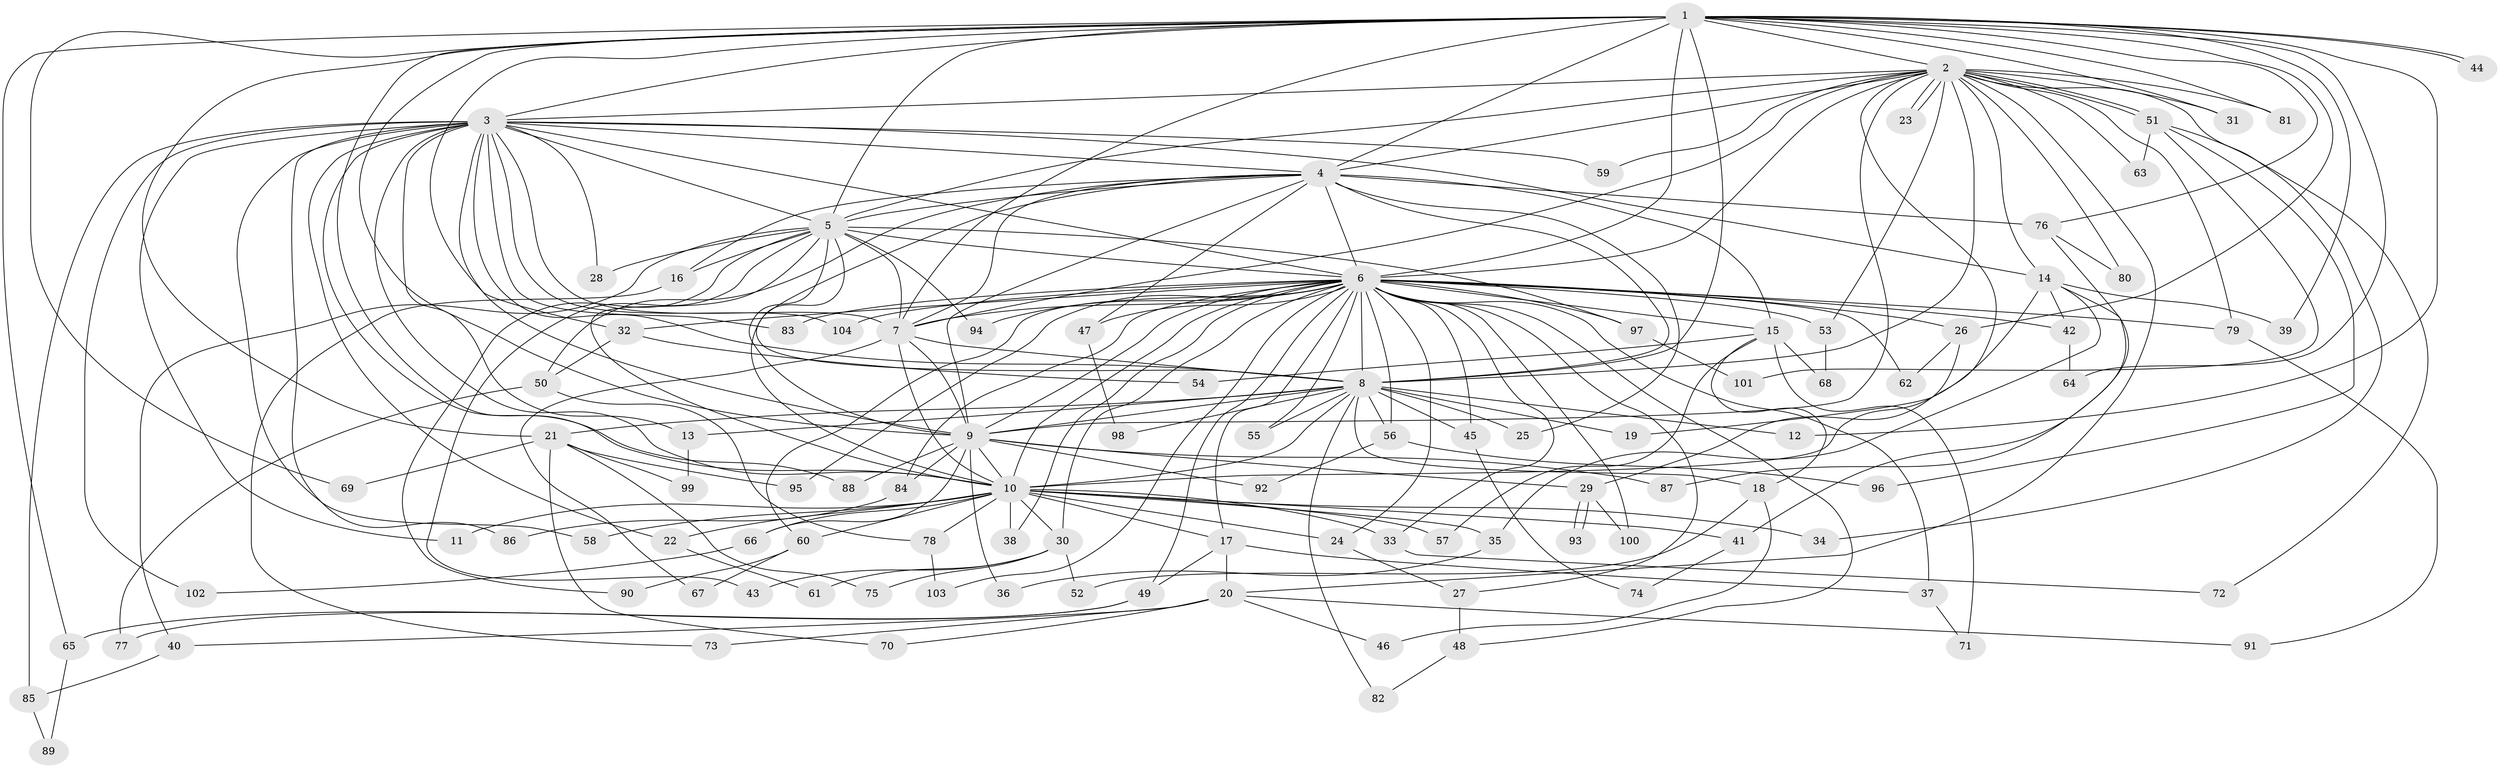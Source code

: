// coarse degree distribution, {20: 0.025, 21: 0.0125, 14: 0.0125, 15: 0.0125, 32: 0.0125, 9: 0.0125, 26: 0.0125, 25: 0.0125, 2: 0.5375, 3: 0.2, 8: 0.0125, 7: 0.0375, 5: 0.0125, 4: 0.075, 6: 0.0125}
// Generated by graph-tools (version 1.1) at 2025/23/03/03/25 07:23:35]
// undirected, 104 vertices, 233 edges
graph export_dot {
graph [start="1"]
  node [color=gray90,style=filled];
  1;
  2;
  3;
  4;
  5;
  6;
  7;
  8;
  9;
  10;
  11;
  12;
  13;
  14;
  15;
  16;
  17;
  18;
  19;
  20;
  21;
  22;
  23;
  24;
  25;
  26;
  27;
  28;
  29;
  30;
  31;
  32;
  33;
  34;
  35;
  36;
  37;
  38;
  39;
  40;
  41;
  42;
  43;
  44;
  45;
  46;
  47;
  48;
  49;
  50;
  51;
  52;
  53;
  54;
  55;
  56;
  57;
  58;
  59;
  60;
  61;
  62;
  63;
  64;
  65;
  66;
  67;
  68;
  69;
  70;
  71;
  72;
  73;
  74;
  75;
  76;
  77;
  78;
  79;
  80;
  81;
  82;
  83;
  84;
  85;
  86;
  87;
  88;
  89;
  90;
  91;
  92;
  93;
  94;
  95;
  96;
  97;
  98;
  99;
  100;
  101;
  102;
  103;
  104;
  1 -- 2;
  1 -- 3;
  1 -- 4;
  1 -- 5;
  1 -- 6;
  1 -- 7;
  1 -- 8;
  1 -- 9;
  1 -- 10;
  1 -- 12;
  1 -- 21;
  1 -- 26;
  1 -- 31;
  1 -- 32;
  1 -- 39;
  1 -- 44;
  1 -- 44;
  1 -- 64;
  1 -- 65;
  1 -- 69;
  1 -- 76;
  1 -- 81;
  2 -- 3;
  2 -- 4;
  2 -- 5;
  2 -- 6;
  2 -- 7;
  2 -- 8;
  2 -- 9;
  2 -- 10;
  2 -- 14;
  2 -- 20;
  2 -- 23;
  2 -- 23;
  2 -- 31;
  2 -- 34;
  2 -- 51;
  2 -- 51;
  2 -- 53;
  2 -- 59;
  2 -- 63;
  2 -- 79;
  2 -- 80;
  2 -- 81;
  3 -- 4;
  3 -- 5;
  3 -- 6;
  3 -- 7;
  3 -- 8;
  3 -- 9;
  3 -- 10;
  3 -- 11;
  3 -- 13;
  3 -- 14;
  3 -- 22;
  3 -- 28;
  3 -- 58;
  3 -- 59;
  3 -- 83;
  3 -- 85;
  3 -- 86;
  3 -- 88;
  3 -- 102;
  3 -- 104;
  4 -- 5;
  4 -- 6;
  4 -- 7;
  4 -- 8;
  4 -- 9;
  4 -- 10;
  4 -- 15;
  4 -- 16;
  4 -- 25;
  4 -- 47;
  4 -- 50;
  4 -- 76;
  5 -- 6;
  5 -- 7;
  5 -- 8;
  5 -- 9;
  5 -- 10;
  5 -- 16;
  5 -- 28;
  5 -- 40;
  5 -- 43;
  5 -- 90;
  5 -- 94;
  5 -- 97;
  6 -- 7;
  6 -- 8;
  6 -- 9;
  6 -- 10;
  6 -- 15;
  6 -- 17;
  6 -- 24;
  6 -- 26;
  6 -- 27;
  6 -- 30;
  6 -- 32;
  6 -- 33;
  6 -- 37;
  6 -- 38;
  6 -- 42;
  6 -- 45;
  6 -- 47;
  6 -- 48;
  6 -- 49;
  6 -- 53;
  6 -- 55;
  6 -- 56;
  6 -- 60;
  6 -- 62;
  6 -- 79;
  6 -- 83;
  6 -- 84;
  6 -- 94;
  6 -- 95;
  6 -- 97;
  6 -- 100;
  6 -- 103;
  6 -- 104;
  7 -- 8;
  7 -- 9;
  7 -- 10;
  7 -- 67;
  8 -- 9;
  8 -- 10;
  8 -- 12;
  8 -- 13;
  8 -- 18;
  8 -- 19;
  8 -- 21;
  8 -- 25;
  8 -- 45;
  8 -- 55;
  8 -- 56;
  8 -- 82;
  8 -- 98;
  9 -- 10;
  9 -- 29;
  9 -- 36;
  9 -- 66;
  9 -- 84;
  9 -- 87;
  9 -- 88;
  9 -- 92;
  10 -- 11;
  10 -- 17;
  10 -- 22;
  10 -- 24;
  10 -- 30;
  10 -- 33;
  10 -- 34;
  10 -- 35;
  10 -- 38;
  10 -- 41;
  10 -- 57;
  10 -- 58;
  10 -- 60;
  10 -- 66;
  10 -- 78;
  13 -- 99;
  14 -- 19;
  14 -- 35;
  14 -- 39;
  14 -- 41;
  14 -- 42;
  15 -- 18;
  15 -- 54;
  15 -- 57;
  15 -- 68;
  15 -- 71;
  16 -- 73;
  17 -- 20;
  17 -- 37;
  17 -- 49;
  18 -- 46;
  18 -- 52;
  20 -- 40;
  20 -- 46;
  20 -- 70;
  20 -- 73;
  20 -- 91;
  21 -- 69;
  21 -- 70;
  21 -- 75;
  21 -- 95;
  21 -- 99;
  22 -- 61;
  24 -- 27;
  26 -- 29;
  26 -- 62;
  27 -- 48;
  29 -- 93;
  29 -- 93;
  29 -- 100;
  30 -- 43;
  30 -- 52;
  30 -- 61;
  30 -- 75;
  32 -- 50;
  32 -- 54;
  33 -- 72;
  35 -- 36;
  37 -- 71;
  40 -- 85;
  41 -- 74;
  42 -- 64;
  45 -- 74;
  47 -- 98;
  48 -- 82;
  49 -- 65;
  49 -- 77;
  50 -- 77;
  50 -- 78;
  51 -- 63;
  51 -- 72;
  51 -- 96;
  51 -- 101;
  53 -- 68;
  56 -- 92;
  56 -- 96;
  60 -- 67;
  60 -- 90;
  65 -- 89;
  66 -- 102;
  76 -- 80;
  76 -- 87;
  78 -- 103;
  79 -- 91;
  84 -- 86;
  85 -- 89;
  97 -- 101;
}
